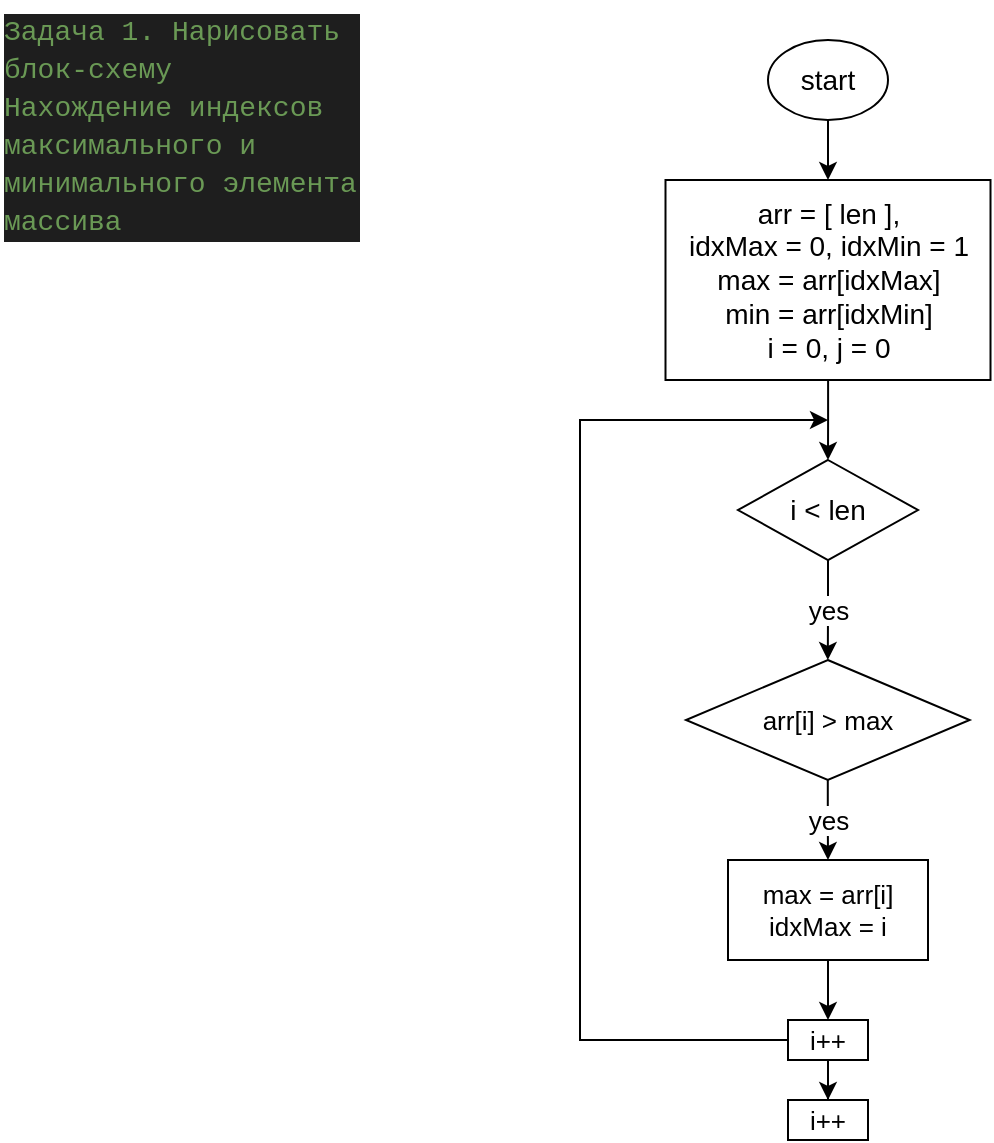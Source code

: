 <mxfile>
    <diagram id="R5vV7PDi-SPo7O27tIJo" name="Page-1">
        <mxGraphModel dx="1240" dy="1110" grid="1" gridSize="10" guides="1" tooltips="1" connect="1" arrows="1" fold="1" page="1" pageScale="1" pageWidth="827" pageHeight="1169" math="0" shadow="0">
            <root>
                <mxCell id="0"/>
                <mxCell id="1" parent="0"/>
                <mxCell id="3" value="&lt;div style=&quot;color: rgb(212, 212, 212); background-color: rgb(30, 30, 30); font-family: &amp;quot;fira code&amp;quot;, consolas, &amp;quot;courier new&amp;quot;, monospace; font-weight: normal; font-size: 14px; line-height: 19px;&quot;&gt;&lt;div&gt;&lt;span style=&quot;color: #6a9955&quot;&gt;Задача 1. Нарисовать блок-схему&lt;/span&gt;&lt;/div&gt;&lt;div&gt;&lt;span style=&quot;color: #6a9955&quot;&gt;Нахождение индексов максимального и минимального элемента&lt;/span&gt;&lt;/div&gt;&lt;div&gt;&lt;span style=&quot;color: #6a9955&quot;&gt;массива&lt;/span&gt;&lt;/div&gt;&lt;/div&gt;" style="text;whiteSpace=wrap;html=1;fontSize=24;" vertex="1" parent="1">
                    <mxGeometry width="180" height="70" as="geometry"/>
                </mxCell>
                <mxCell id="45" style="edgeStyle=orthogonalEdgeStyle;rounded=0;orthogonalLoop=1;jettySize=auto;html=1;entryX=0.5;entryY=0;entryDx=0;entryDy=0;fontSize=14;" edge="1" parent="1" source="46" target="48">
                    <mxGeometry relative="1" as="geometry"/>
                </mxCell>
                <mxCell id="46" value="start" style="ellipse;whiteSpace=wrap;html=1;fontSize=14;" vertex="1" parent="1">
                    <mxGeometry x="384" y="20" width="60" height="40" as="geometry"/>
                </mxCell>
                <mxCell id="47" value="" style="edgeStyle=orthogonalEdgeStyle;rounded=0;orthogonalLoop=1;jettySize=auto;html=1;fontSize=14;" edge="1" parent="1" source="48" target="50">
                    <mxGeometry relative="1" as="geometry"/>
                </mxCell>
                <mxCell id="48" value="arr = [ len ],&lt;br style=&quot;font-size: 14px;&quot;&gt;idxMax = 0, idxMin = 1&lt;br style=&quot;font-size: 14px;&quot;&gt;max = arr[idxMax]&lt;br style=&quot;font-size: 14px;&quot;&gt;min = arr[idxMin]&lt;br style=&quot;font-size: 14px;&quot;&gt;i = 0, j = 0" style="whiteSpace=wrap;html=1;fontSize=14;" vertex="1" parent="1">
                    <mxGeometry x="332.75" y="90" width="162.5" height="100" as="geometry"/>
                </mxCell>
                <mxCell id="49" value="yes" style="edgeStyle=orthogonalEdgeStyle;rounded=0;orthogonalLoop=1;jettySize=auto;html=1;entryX=0.5;entryY=0;entryDx=0;entryDy=0;fontSize=13;" edge="1" parent="1" source="50" target="53">
                    <mxGeometry relative="1" as="geometry"/>
                </mxCell>
                <mxCell id="50" value="i &amp;lt; len" style="rhombus;whiteSpace=wrap;html=1;fontSize=14;" vertex="1" parent="1">
                    <mxGeometry x="369" y="230" width="90" height="50" as="geometry"/>
                </mxCell>
                <mxCell id="51" value="yes" style="edgeStyle=orthogonalEdgeStyle;rounded=0;orthogonalLoop=1;jettySize=auto;html=1;fontSize=13;entryX=0.5;entryY=0;entryDx=0;entryDy=0;" edge="1" parent="1" source="53" target="55">
                    <mxGeometry relative="1" as="geometry">
                        <mxPoint x="413.9" y="410.004" as="targetPoint"/>
                    </mxGeometry>
                </mxCell>
                <mxCell id="52" style="edgeStyle=orthogonalEdgeStyle;rounded=0;orthogonalLoop=1;jettySize=auto;html=1;fontSize=13;exitX=0;exitY=0.5;exitDx=0;exitDy=0;" edge="1" parent="1" source="57">
                    <mxGeometry relative="1" as="geometry">
                        <mxPoint x="414" y="210" as="targetPoint"/>
                        <Array as="points">
                            <mxPoint x="290" y="520"/>
                            <mxPoint x="290" y="210"/>
                        </Array>
                    </mxGeometry>
                </mxCell>
                <mxCell id="53" value="arr[i] &amp;gt; max" style="rhombus;whiteSpace=wrap;html=1;fontSize=13;" vertex="1" parent="1">
                    <mxGeometry x="343" y="330" width="141.82" height="60" as="geometry"/>
                </mxCell>
                <mxCell id="54" style="edgeStyle=orthogonalEdgeStyle;rounded=0;orthogonalLoop=1;jettySize=auto;html=1;entryX=0.5;entryY=0;entryDx=0;entryDy=0;fontSize=13;" edge="1" parent="1" source="55" target="57">
                    <mxGeometry relative="1" as="geometry"/>
                </mxCell>
                <mxCell id="55" value="max = arr[i]&lt;br style=&quot;font-size: 13px;&quot;&gt;idxMax = i" style="whiteSpace=wrap;html=1;fontSize=13;" vertex="1" parent="1">
                    <mxGeometry x="364" y="430" width="100" height="50" as="geometry"/>
                </mxCell>
                <mxCell id="56" style="edgeStyle=orthogonalEdgeStyle;rounded=0;orthogonalLoop=1;jettySize=auto;html=1;fontSize=13;" edge="1" parent="1" source="57" target="58">
                    <mxGeometry relative="1" as="geometry"/>
                </mxCell>
                <mxCell id="57" value="i++" style="whiteSpace=wrap;html=1;fontSize=13;" vertex="1" parent="1">
                    <mxGeometry x="394" y="510" width="40" height="20" as="geometry"/>
                </mxCell>
                <mxCell id="58" value="i++" style="whiteSpace=wrap;html=1;fontSize=13;" vertex="1" parent="1">
                    <mxGeometry x="394" y="550" width="40" height="20" as="geometry"/>
                </mxCell>
            </root>
        </mxGraphModel>
    </diagram>
</mxfile>